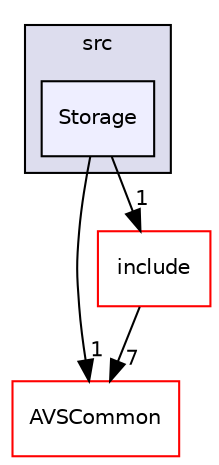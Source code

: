 digraph "/workplace/avs-device-sdk/Settings/src/Storage" {
  compound=true
  node [ fontsize="10", fontname="Helvetica"];
  edge [ labelfontsize="10", labelfontname="Helvetica"];
  subgraph clusterdir_c49c26511ee82c0add2fa791a3e96bc7 {
    graph [ bgcolor="#ddddee", pencolor="black", label="src" fontname="Helvetica", fontsize="10", URL="dir_c49c26511ee82c0add2fa791a3e96bc7.html"]
  dir_c9f8835348d6352390caeb3178a329af [shape=box, label="Storage", style="filled", fillcolor="#eeeeff", pencolor="black", URL="dir_c9f8835348d6352390caeb3178a329af.html"];
  }
  dir_13e65effb2bde530b17b3d5eefcd0266 [shape=box label="AVSCommon" fillcolor="white" style="filled" color="red" URL="dir_13e65effb2bde530b17b3d5eefcd0266.html"];
  dir_432cbbb5245314b613ff1e5a0d6316fd [shape=box label="include" fillcolor="white" style="filled" color="red" URL="dir_432cbbb5245314b613ff1e5a0d6316fd.html"];
  dir_432cbbb5245314b613ff1e5a0d6316fd->dir_13e65effb2bde530b17b3d5eefcd0266 [headlabel="7", labeldistance=1.5 headhref="dir_000286_000015.html"];
  dir_c9f8835348d6352390caeb3178a329af->dir_13e65effb2bde530b17b3d5eefcd0266 [headlabel="1", labeldistance=1.5 headhref="dir_000290_000015.html"];
  dir_c9f8835348d6352390caeb3178a329af->dir_432cbbb5245314b613ff1e5a0d6316fd [headlabel="1", labeldistance=1.5 headhref="dir_000290_000286.html"];
}
